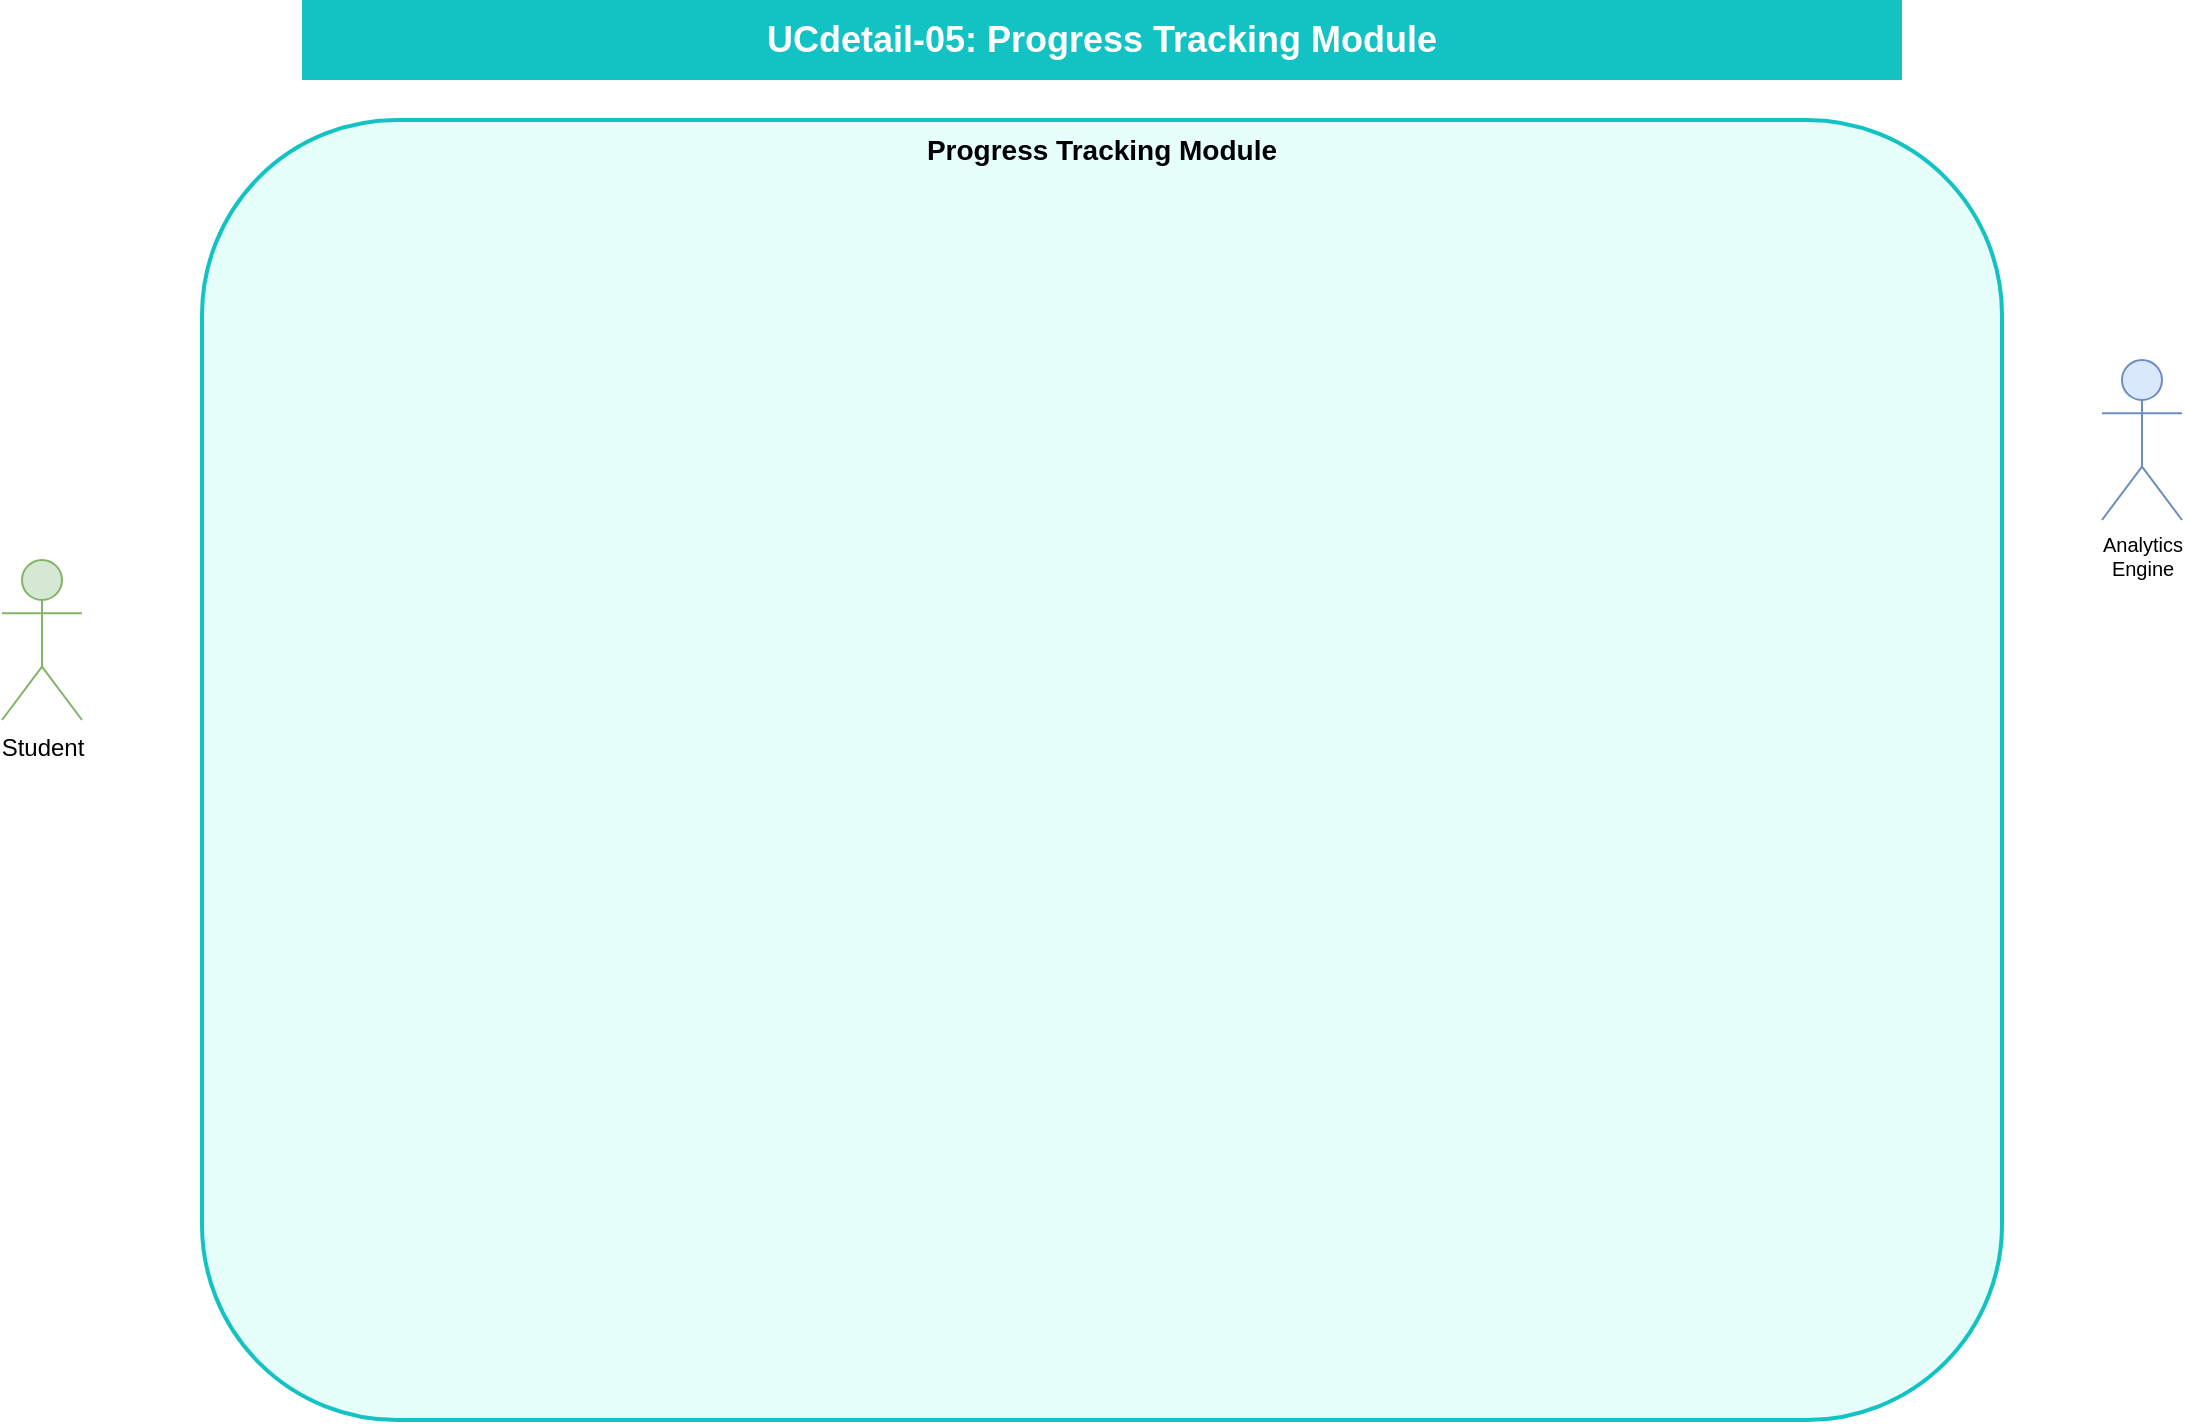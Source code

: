 <?xml version="1.0" encoding="UTF-8"?>
<mxfile version="24.7.17" type="device">
  <diagram name="UCdetail-05: Progress Tracking Module" id="ucdetail-05">
    <mxGraphModel dx="1400" dy="900" grid="1" gridSize="10" guides="1" tooltips="1" connect="1" arrows="1" fold="1" page="1" pageScale="1" pageWidth="1200" pageHeight="800" math="0" shadow="0">
      <root>
        <mxCell id="0"/>
        <mxCell id="1" parent="0"/>
        
        <!-- Title -->
        <mxCell id="title" value="UCdetail-05: Progress Tracking Module" style="text;html=1;align=center;verticalAlign=middle;whiteSpace=wrap;rounded=0;fontSize=18;fontStyle=1;fillColor=#13c2c2;fontColor=#ffffff" vertex="1" parent="1">
          <mxGeometry x="200" y="20" width="800" height="40" as="geometry"/>
        </mxCell>

        <!-- System Boundary -->
        <mxCell id="system-boundary" value="Progress Tracking Module" style="rounded=1;whiteSpace=wrap;html=1;fontSize=14;fontStyle=1;fillColor=#e6fffb;strokeColor=#13c2c2;strokeWidth=2;verticalAlign=top" vertex="1" parent="1">
          <mxGeometry x="150" y="80" width="900" height="650" as="geometry"/>
        </mxCell>

        <!-- Actors -->
        <mxCell id="student" value="Student" style="shape=umlActor;verticalLabelPosition=bottom;verticalAlign=top;html=1;outlineConnect=0;fontSize=12;fillColor=#d5e8d4;strokeColor=#82b366" vertex="1" parent="1">
          <mxGeometry x="50" y="300" width="40" height="80" as="geometry"/>
        </mxCell>

        <mxCell id="analytics-engine" value="Analytics&#xa;Engine" style="shape=umlActor;verticalLabelPosition=bottom;verticalAlign=top;html=1;outlineConnect=0;fontSize=10;fillColor=#dae8fc;strokeColor=#6c8ebf" vertex="1" parent="1">
          <mxGeometry x="1100" y="200" width="40" height="80" as="geometry"/>
        </mxCell>

        <mxCell id="notification-system" value="Notification&#xa;System" style="shape=umlActor;verticalLabelPosition=bottom;verticalAlign=top;html=1;outlineConnect=0;fontSize=10;fillColor="#fff2cc;strokeColor=#d6b656" vertex="1" parent="1">
          <mxGeometry x="1100" y="400" width="40" height="80" as="geometry"/>
        </mxCell>

        <!-- Primary Use Cases -->
        <mxCell id="view-dashboard" value="View Progress&#xa;Dashboard" style="ellipse;whiteSpace=wrap;html=1;fontSize=11;fillColor=#d5e8d4;strokeColor=#82b366;fontStyle=1" vertex="1" parent="1">
          <mxGeometry x="200" y="120" width="120" height="70" as="geometry"/>
        </mxCell>

        <mxCell id="track-learning-time" value="Track Learning&#xa;Time" style="ellipse;whiteSpace=wrap;html=1;fontSize=11;fillColor=#d5e8d4;strokeColor=#82b366" vertex="1" parent="1">
          <mxGeometry x="360" y="120" width="120" height="70" as="geometry"/>
        </mxCell>

        <mxCell id="monitor-completion" value="Monitor Algorithm&#xa;Completion" style="ellipse;whiteSpace=wrap;html=1;fontSize=11;fillColor=#d5e8d4;strokeColor=#82b366" vertex="1" parent="1">
          <mxGeometry x="520" y="120" width="120" height="70" as="geometry"/>
        </mxCell>

        <mxCell id="view-achievements" value="View&#xa;Achievements" style="ellipse;whiteSpace=wrap;html=1;fontSize=11;fillColor=#ffe6cc;strokeColor=#d79b00" vertex="1" parent="1">
          <mxGeometry x="680" y="120" width="120" height="70" as="geometry"/>
        </mxCell>

        <mxCell id="set-goals" value="Set Learning&#xa;Goals" style="ellipse;whiteSpace=wrap;html=1;fontSize=11;fillColor=#ffe6cc;strokeColor=#d79b00" vertex="1" parent="1">
          <mxGeometry x="840" y="120" width="120" height="70" as="geometry"/>
        </mxCell>

        <!-- Analytics Features -->
        <mxCell id="performance-analytics" value="Performance&#xa;Analytics" style="ellipse;whiteSpace=wrap;html=1;fontSize=11;fillColor=#f0f9ff;strokeColor=#1890ff" vertex="1" parent="1">
          <mxGeometry x="200" y="250" width="120" height="70" as="geometry"/>
        </mxCell>

        <mxCell id="learning-patterns" value="Learning Pattern&#xa;Analysis" style="ellipse;whiteSpace=wrap;html=1;fontSize=11;fillColor=#f0f9ff;strokeColor=#1890ff" vertex="1" parent="1">
          <mxGeometry x="360" y="250" width="120" height="70" as="geometry"/>
        </mxCell>

        <mxCell id="strength-weakness" value="Strength/Weakness&#xa;Identification" style="ellipse;whiteSpace=wrap;html=1;fontSize=11;fillColor=#f0f9ff;strokeColor=#1890ff" vertex="1" parent="1">
          <mxGeometry x="520" y="250" width="120" height="70" as="geometry"/>
        </mxCell>

        <mxCell id="progress-reports" value="Generate Progress&#xa;Reports" style="ellipse;whiteSpace=wrap;html=1;fontSize=11;fillColor=#e1d5e7;strokeColor=#9673a6" vertex="1" parent="1">
          <mxGeometry x="680" y="250" width="120" height="70" as="geometry"/>
        </mxCell>

        <!-- Goal Management -->
        <mxCell id="milestone-tracking" value="Milestone&#xa;Tracking" style="ellipse;whiteSpace=wrap;html=1;fontSize=12;fillColor=#fff7e6;strokeColor=#d48806;fontStyle=1" vertex="1" parent="1">
          <mxGeometry x="360" y="380" width="140" height="80" as="geometry"/>
        </mxCell>

        <mxCell id="receive-recommendations" value="Receive Study&#xa;Recommendations" style="ellipse;whiteSpace=wrap;html=1;fontSize=11;fillColor=#fff0f6;strokeColor=#d48fb1" vertex="1" parent="1">
          <mxGeometry x="540" y="380" width="120" height="70" as="geometry"/>
        </mxCell>

        <mxCell id="share-progress" value="Share Progress&#xa;with Others" style="ellipse;whiteSpace=wrap;html=1;fontSize=11;fillColor=#fff0f6;strokeColor=#d48fb1" vertex="1" parent="1">
          <mxGeometry x="700" y="380" width="120" height="70" as="geometry"/>
        </mxCell>

        <!-- Detailed Scenarios -->
        <mxCell id="scenario-daily" value="Scenario 1: Daily Progress Check&#xa;• Student opens progress dashboard&#xa;• Reviews today's learning time&#xa;• Checks completed algorithms&#xa;• Views recent achievements&#xa;• Sets goals for next session&#xa;• Reviews study recommendations" style="rounded=1;whiteSpace=wrap;html=1;fontSize=10;align=left;verticalAlign=top;fillColor=#f0f9ff;strokeColor=#1890ff" vertex="1" parent="1">
          <mxGeometry x="180" y="500" width="200" height="120" as="geometry"/>
        </mxCell>

        <mxCell id="scenario-weekly" value="Scenario 2: Weekly Analysis&#xa;• Student views weekly report&#xa;• Analyzes learning patterns&#xa;• Identifies strength/weakness areas&#xa;• Compares with previous weeks&#xa;• Adjusts learning strategy&#xa;• Plans upcoming topics" style="rounded=1;whiteSpace=wrap;html=1;fontSize=10;align=left;verticalAlign=top;fillColor=#f6ffed;strokeColor=#52c41a" vertex="1" parent="1">
          <mxGeometry x="400" y="500" width="200" height="120" as="geometry"/>
        </mxCell>

        <mxCell id="scenario-milestone" value="Scenario 3: Milestone Achievement&#xa;• System detects goal completion&#xa;• Student receives achievement badge&#xa;• Progress milestone is updated&#xa;• Performance analytics refresh&#xa;• New recommendations generated&#xa;• Success shared with peers" style="rounded=1;whiteSpace=wrap;html=1;fontSize=10;align=left;verticalAlign=top;fillColor=#fff7e6;strokeColor=#d48806" vertex="1" parent="1">
          <mxGeometry x="620" y="500" width="200" height="120" as="geometry"/>
        </mxCell>

        <!-- Flow Arrows -->
        <mxCell id="flow1" value="" style="endArrow=classic;html=1;rounded=0;fontSize=12;startSize=8;endSize=8;curved=1;exitX=1;exitY=0.5;entryX=0;entryY=0.5;" edge="1" parent="1" source="view-dashboard" target="track-learning-time">
          <mxGeometry width="50" height="50" relative="1" as="geometry">
            <mxPoint x="400" y="400" as="sourcePoint"/>
            <mxPoint x="450" y="350" as="targetPoint"/>
          </mxGeometry>
        </mxCell>

        <mxCell id="flow2" value="" style="endArrow=classic;html=1;rounded=0;fontSize=12;startSize=8;endSize=8;curved=1;exitX=0.5;exitY=1;entryX=0.5;entryY=0;" edge="1" parent="1" source="learning-patterns" target="milestone-tracking">
          <mxGeometry width="50" height="50" relative="1" as="geometry">
            <mxPoint x="400" y="400" as="sourcePoint"/>
            <mxPoint x="450" y="350" as="targetPoint"/>
          </mxGeometry>
        </mxCell>

        <!-- Actor Connections -->
        <mxCell id="student-dashboard" value="" style="endArrow=none;html=1;rounded=0;fontSize=12;startSize=8;endSize=8;exitX=1;exitY=0.3;" edge="1" parent="1" source="student" target="view-dashboard">
          <mxGeometry width="50" height="50" relative="1" as="geometry">
            <mxPoint x="400" y="400" as="sourcePoint"/>
            <mxPoint x="450" y="350" as="targetPoint"/>
          </mxGeometry>
        </mxCell>

        <mxCell id="analytics-connection" value="" style="endArrow=none;html=1;rounded=0;fontSize=12;startSize=8;endSize=8;exitX=0;exitY=0.3;" edge="1" parent="1" source="analytics-engine" target="performance-analytics">
          <mxGeometry width="50" height="50" relative="1" as="geometry">
            <mxPoint x="400" y="400" as="sourcePoint"/>
            <mxPoint x="450" y="350" as="targetPoint"/>
          </mxGeometry>
        </mxCell>

      </root>
    </mxGraphModel>
  </diagram>
</mxfile>
